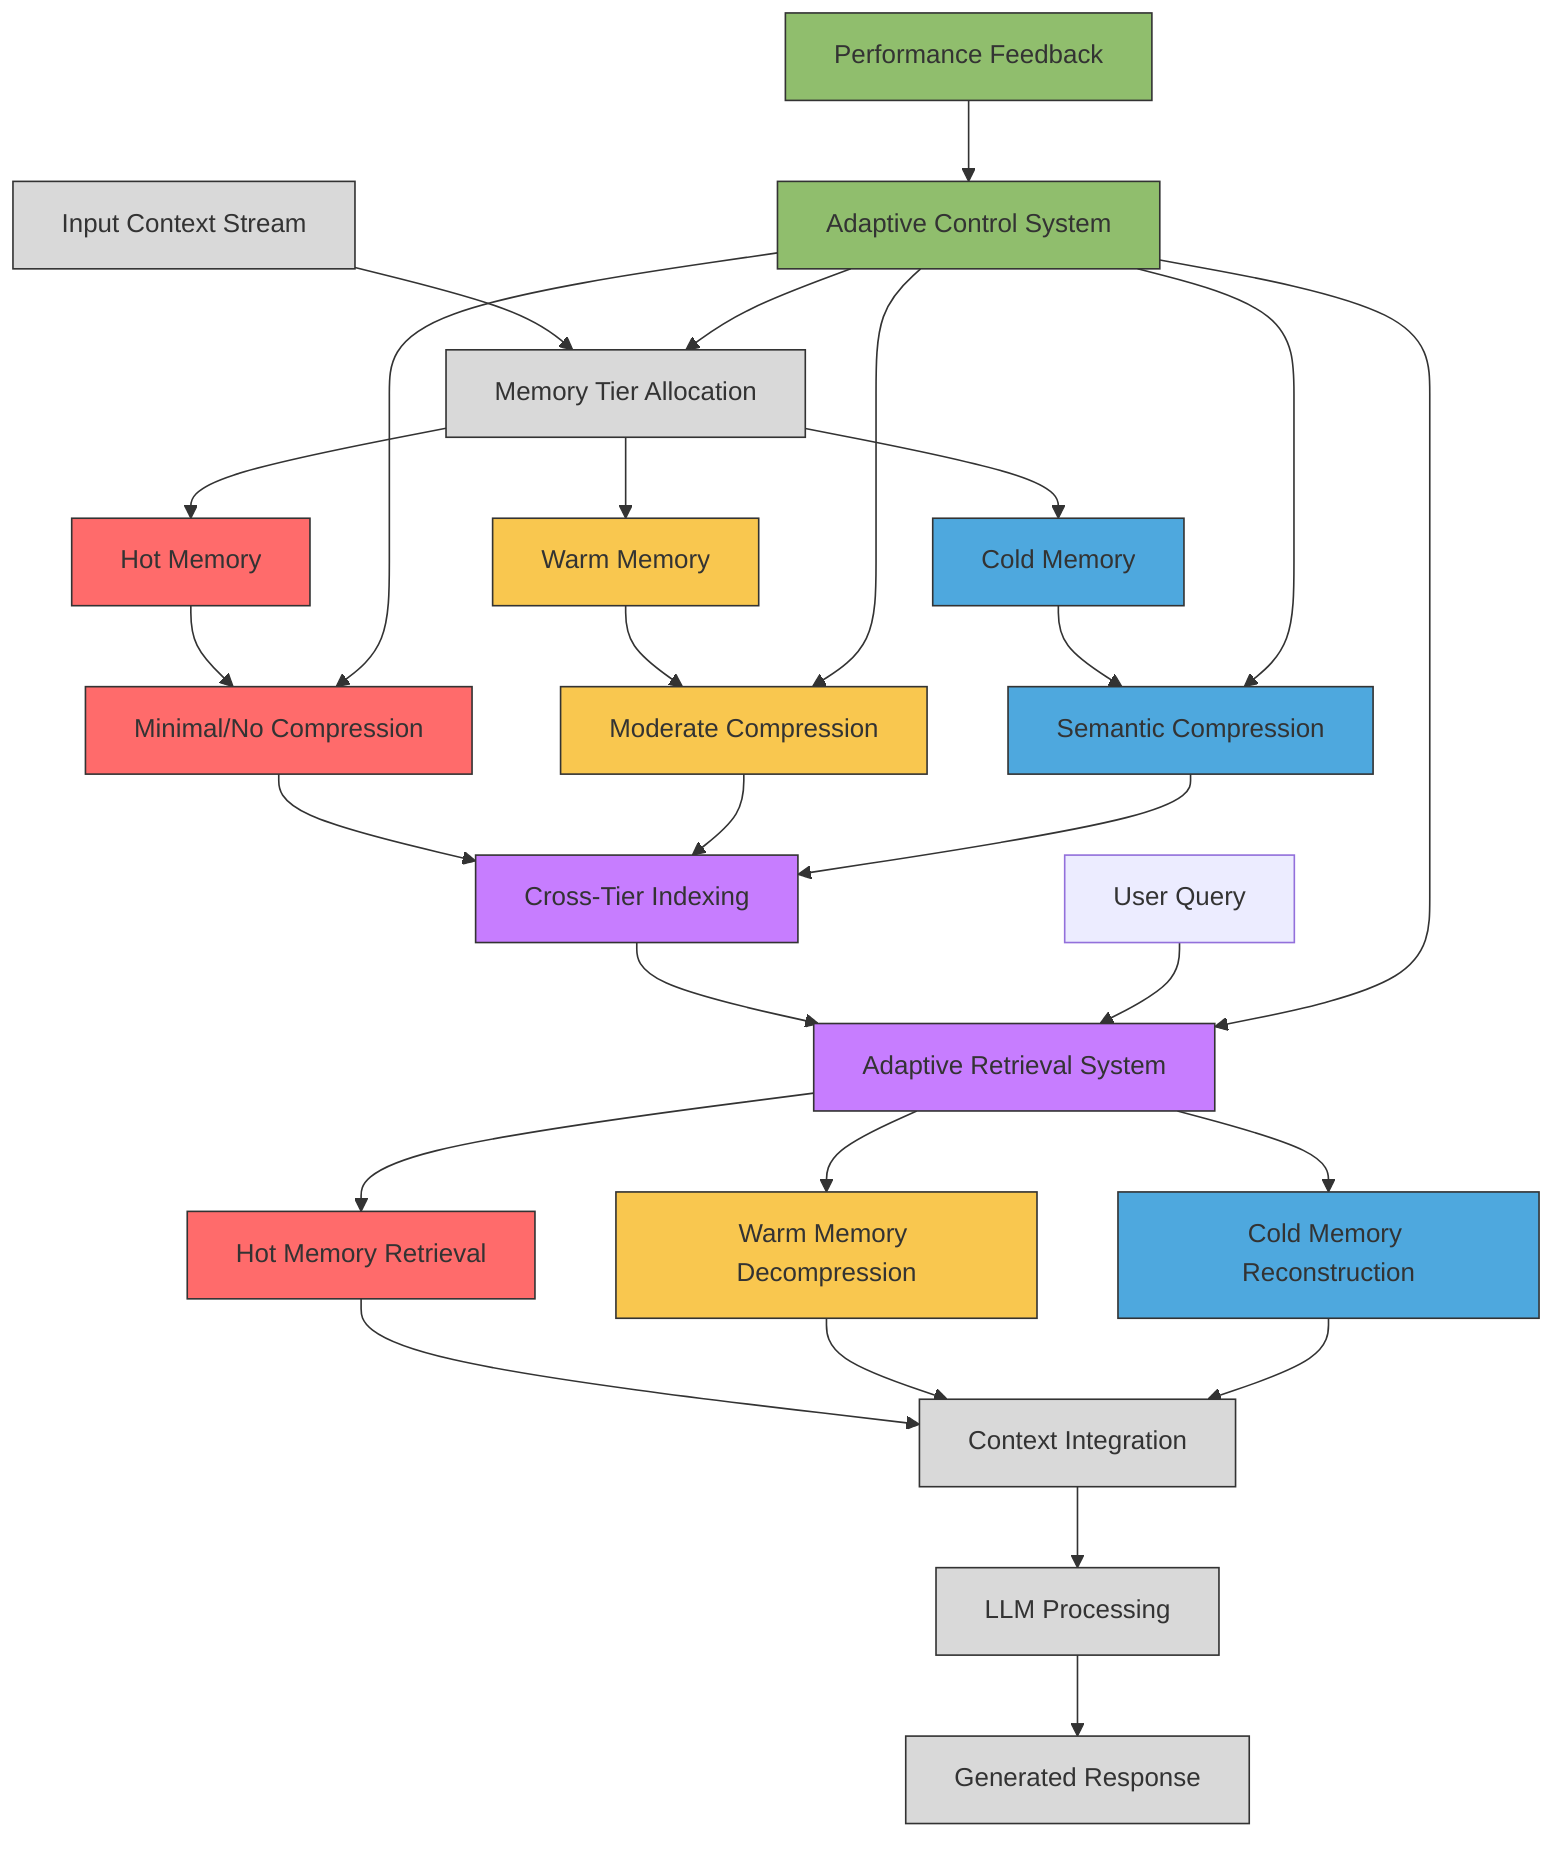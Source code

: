 flowchart TB
    A[Input Context Stream] --> B[Memory Tier Allocation]
    
    B --> C[Hot Memory]
    B --> D[Warm Memory]
    B --> E[Cold Memory]
    
    C --> F[Minimal/No Compression]
    D --> G[Moderate Compression]
    E --> H[Semantic Compression]
    
    F --> I[Cross-Tier Indexing]
    G --> I
    H --> I
    
    I --> J[Adaptive Retrieval System]
    
    K[User Query] --> J
    
    J --> L[Hot Memory Retrieval]
    J --> M[Warm Memory Decompression]
    J --> N[Cold Memory Reconstruction]
    
    L --> O[Context Integration]
    M --> O
    N --> O
    
    O --> P[LLM Processing]
    
    P --> Q[Generated Response]
    
    R[Performance Feedback] --> S[Adaptive Control System]
    S --> B
    S --> F
    S --> G
    S --> H
    S --> J
    
    classDef hot fill:#ff6b6b,stroke:#333,stroke-width:1px
    classDef warm fill:#f9c74f,stroke:#333,stroke-width:1px
    classDef cold fill:#4ea8de,stroke:#333,stroke-width:1px
    classDef index fill:#c77dff,stroke:#333,stroke-width:1px
    classDef process fill:#d9d9d9,stroke:#333,stroke-width:1px
    classDef control fill:#90be6d,stroke:#333,stroke-width:1px
    
    class C,F,L hot
    class D,G,M warm
    class E,H,N cold
    class I,J index
    class A,B,O,P,Q process
    class R,S control